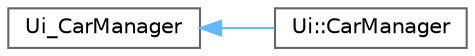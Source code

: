 digraph "Graphical Class Hierarchy"
{
 // LATEX_PDF_SIZE
  bgcolor="transparent";
  edge [fontname=Helvetica,fontsize=10,labelfontname=Helvetica,labelfontsize=10];
  node [fontname=Helvetica,fontsize=10,shape=box,height=0.2,width=0.4];
  rankdir="LR";
  Node0 [id="Node000000",label="Ui_CarManager",height=0.2,width=0.4,color="grey40", fillcolor="white", style="filled",URL="$classUi__CarManager.html",tooltip=" "];
  Node0 -> Node1 [id="edge20_Node000000_Node000001",dir="back",color="steelblue1",style="solid",tooltip=" "];
  Node1 [id="Node000001",label="Ui::CarManager",height=0.2,width=0.4,color="grey40", fillcolor="white", style="filled",URL="$classUi_1_1CarManager.html",tooltip=" "];
}
